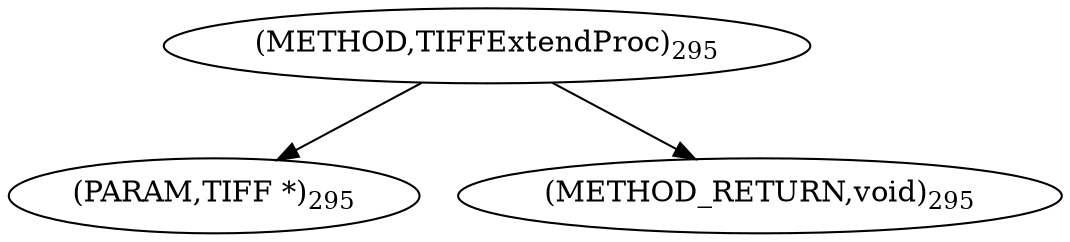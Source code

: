 digraph "TIFFExtendProc" {  
"8340" [label = <(METHOD,TIFFExtendProc)<SUB>295</SUB>> ]
"8341" [label = <(PARAM,TIFF *)<SUB>295</SUB>> ]
"8342" [label = <(METHOD_RETURN,void)<SUB>295</SUB>> ]
  "8340" -> "8341" 
  "8340" -> "8342" 
}
